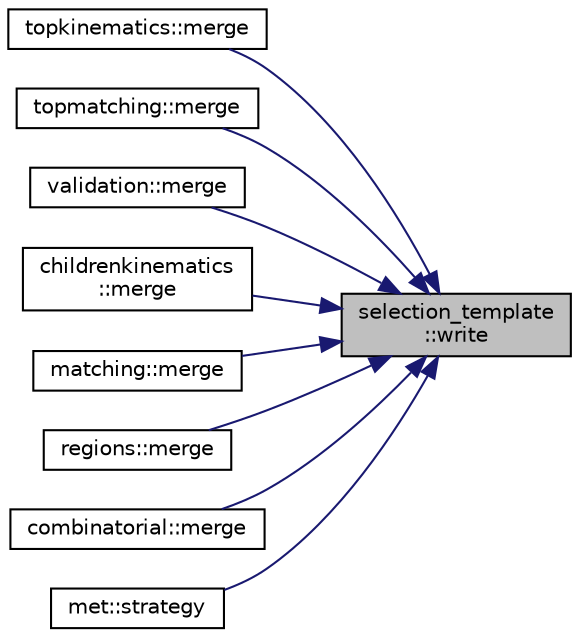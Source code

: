 digraph "selection_template::write"
{
 // INTERACTIVE_SVG=YES
 // LATEX_PDF_SIZE
  edge [fontname="Helvetica",fontsize="10",labelfontname="Helvetica",labelfontsize="10"];
  node [fontname="Helvetica",fontsize="10",shape=record];
  rankdir="RL";
  Node1 [label="selection_template\l::write",height=0.2,width=0.4,color="black", fillcolor="grey75", style="filled", fontcolor="black",tooltip=" "];
  Node1 -> Node2 [dir="back",color="midnightblue",fontsize="10",style="solid",fontname="Helvetica"];
  Node2 [label="topkinematics::merge",height=0.2,width=0.4,color="black", fillcolor="white", style="filled",URL="$classtopkinematics.html#a5e34069a535a6ea4914bc0a22792582b",tooltip=" "];
  Node1 -> Node3 [dir="back",color="midnightblue",fontsize="10",style="solid",fontname="Helvetica"];
  Node3 [label="topmatching::merge",height=0.2,width=0.4,color="black", fillcolor="white", style="filled",URL="$classtopmatching.html#af2e67b27bf5c2cb999bb03c432bd0b5d",tooltip=" "];
  Node1 -> Node4 [dir="back",color="midnightblue",fontsize="10",style="solid",fontname="Helvetica"];
  Node4 [label="validation::merge",height=0.2,width=0.4,color="black", fillcolor="white", style="filled",URL="$classvalidation.html#a5bc9aad76ca75e21e70d5cf4e48c31e4",tooltip=" "];
  Node1 -> Node5 [dir="back",color="midnightblue",fontsize="10",style="solid",fontname="Helvetica"];
  Node5 [label="childrenkinematics\l::merge",height=0.2,width=0.4,color="black", fillcolor="white", style="filled",URL="$classchildrenkinematics.html#ac92b71da90a3ea4f996cb7a578efcb9b",tooltip=" "];
  Node1 -> Node6 [dir="back",color="midnightblue",fontsize="10",style="solid",fontname="Helvetica"];
  Node6 [label="matching::merge",height=0.2,width=0.4,color="black", fillcolor="white", style="filled",URL="$classmatching.html#a87394c2320fa7c7fc07cd58fe7c5b8d0",tooltip=" "];
  Node1 -> Node7 [dir="back",color="midnightblue",fontsize="10",style="solid",fontname="Helvetica"];
  Node7 [label="regions::merge",height=0.2,width=0.4,color="black", fillcolor="white", style="filled",URL="$classregions.html#aefc0916bc31bfb139b311846a0e33c3a",tooltip=" "];
  Node1 -> Node8 [dir="back",color="midnightblue",fontsize="10",style="solid",fontname="Helvetica"];
  Node8 [label="combinatorial::merge",height=0.2,width=0.4,color="black", fillcolor="white", style="filled",URL="$classcombinatorial.html#afcb3e3c3c11238a745f3e591162a7ae0",tooltip=" "];
  Node1 -> Node9 [dir="back",color="midnightblue",fontsize="10",style="solid",fontname="Helvetica"];
  Node9 [label="met::strategy",height=0.2,width=0.4,color="black", fillcolor="white", style="filled",URL="$classmet.html#a54e4795f6e1387cd2aa9e259ef147f3c",tooltip=" "];
}
